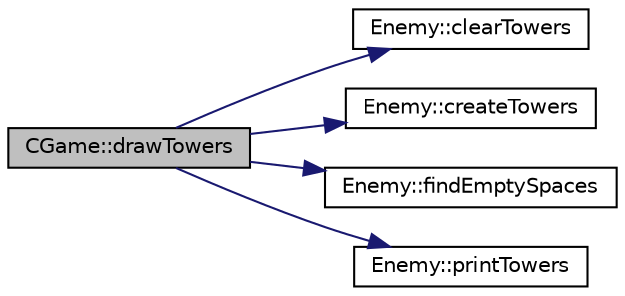 digraph "CGame::drawTowers"
{
 // LATEX_PDF_SIZE
  edge [fontname="Helvetica",fontsize="10",labelfontname="Helvetica",labelfontsize="10"];
  node [fontname="Helvetica",fontsize="10",shape=record];
  rankdir="LR";
  Node1 [label="CGame::drawTowers",height=0.2,width=0.4,color="black", fillcolor="grey75", style="filled", fontcolor="black",tooltip=" "];
  Node1 -> Node2 [color="midnightblue",fontsize="10",style="solid",fontname="Helvetica"];
  Node2 [label="Enemy::clearTowers",height=0.2,width=0.4,color="black", fillcolor="white", style="filled",URL="$classEnemy.html#ab8dab466556eb7f9a39697c045864289",tooltip=" "];
  Node1 -> Node3 [color="midnightblue",fontsize="10",style="solid",fontname="Helvetica"];
  Node3 [label="Enemy::createTowers",height=0.2,width=0.4,color="black", fillcolor="white", style="filled",URL="$classEnemy.html#a238798e0d954a7ee3b6fafb592151cde",tooltip=" "];
  Node1 -> Node4 [color="midnightblue",fontsize="10",style="solid",fontname="Helvetica"];
  Node4 [label="Enemy::findEmptySpaces",height=0.2,width=0.4,color="black", fillcolor="white", style="filled",URL="$classEnemy.html#ac81638432442d1e4cc2aa0c4ca49f439",tooltip=" "];
  Node1 -> Node5 [color="midnightblue",fontsize="10",style="solid",fontname="Helvetica"];
  Node5 [label="Enemy::printTowers",height=0.2,width=0.4,color="black", fillcolor="white", style="filled",URL="$classEnemy.html#a95c457b3e58d8c931e06877c6bde6d11",tooltip=" "];
}
